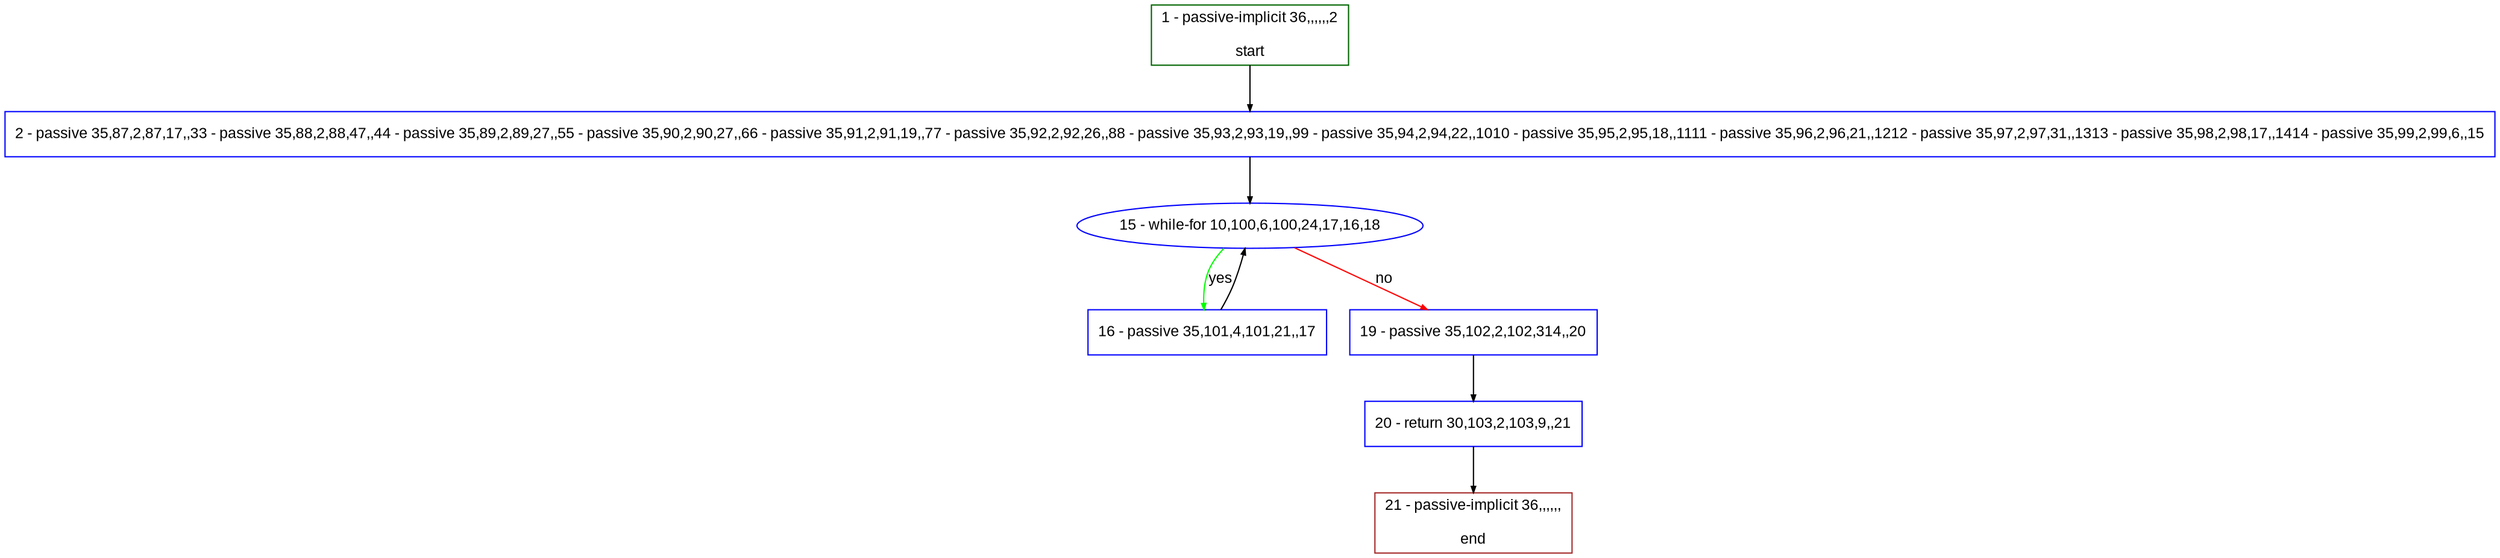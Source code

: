 digraph "" {
  graph [pack="true", label="", fontsize="12", packmode="clust", fontname="Arial", fillcolor="#FFFFCC", bgcolor="white", style="rounded,filled", compound="true"];
  node [node_initialized="no", label="", color="grey", fontsize="12", fillcolor="white", fontname="Arial", style="filled", shape="rectangle", compound="true", fixedsize="false"];
  edge [fontcolor="black", arrowhead="normal", arrowtail="none", arrowsize="0.5", ltail="", label="", color="black", fontsize="12", lhead="", fontname="Arial", dir="forward", compound="true"];
  __N1 [label="2 - passive 35,87,2,87,17,,33 - passive 35,88,2,88,47,,44 - passive 35,89,2,89,27,,55 - passive 35,90,2,90,27,,66 - passive 35,91,2,91,19,,77 - passive 35,92,2,92,26,,88 - passive 35,93,2,93,19,,99 - passive 35,94,2,94,22,,1010 - passive 35,95,2,95,18,,1111 - passive 35,96,2,96,21,,1212 - passive 35,97,2,97,31,,1313 - passive 35,98,2,98,17,,1414 - passive 35,99,2,99,6,,15", color="#0000ff", fillcolor="#ffffff", style="filled", shape="box"];
  __N2 [label="1 - passive-implicit 36,,,,,,2\n\nstart", color="#006400", fillcolor="#ffffff", style="filled", shape="box"];
  __N3 [label="15 - while-for 10,100,6,100,24,17,16,18", color="#0000ff", fillcolor="#ffffff", style="filled", shape="oval"];
  __N4 [label="16 - passive 35,101,4,101,21,,17", color="#0000ff", fillcolor="#ffffff", style="filled", shape="box"];
  __N5 [label="19 - passive 35,102,2,102,314,,20", color="#0000ff", fillcolor="#ffffff", style="filled", shape="box"];
  __N6 [label="20 - return 30,103,2,103,9,,21", color="#0000ff", fillcolor="#ffffff", style="filled", shape="box"];
  __N7 [label="21 - passive-implicit 36,,,,,,\n\nend", color="#a52a2a", fillcolor="#ffffff", style="filled", shape="box"];
  __N2 -> __N1 [arrowhead="normal", arrowtail="none", color="#000000", label="", dir="forward"];
  __N1 -> __N3 [arrowhead="normal", arrowtail="none", color="#000000", label="", dir="forward"];
  __N3 -> __N4 [arrowhead="normal", arrowtail="none", color="#00ff00", label="yes", dir="forward"];
  __N4 -> __N3 [arrowhead="normal", arrowtail="none", color="#000000", label="", dir="forward"];
  __N3 -> __N5 [arrowhead="normal", arrowtail="none", color="#ff0000", label="no", dir="forward"];
  __N5 -> __N6 [arrowhead="normal", arrowtail="none", color="#000000", label="", dir="forward"];
  __N6 -> __N7 [arrowhead="normal", arrowtail="none", color="#000000", label="", dir="forward"];
}
